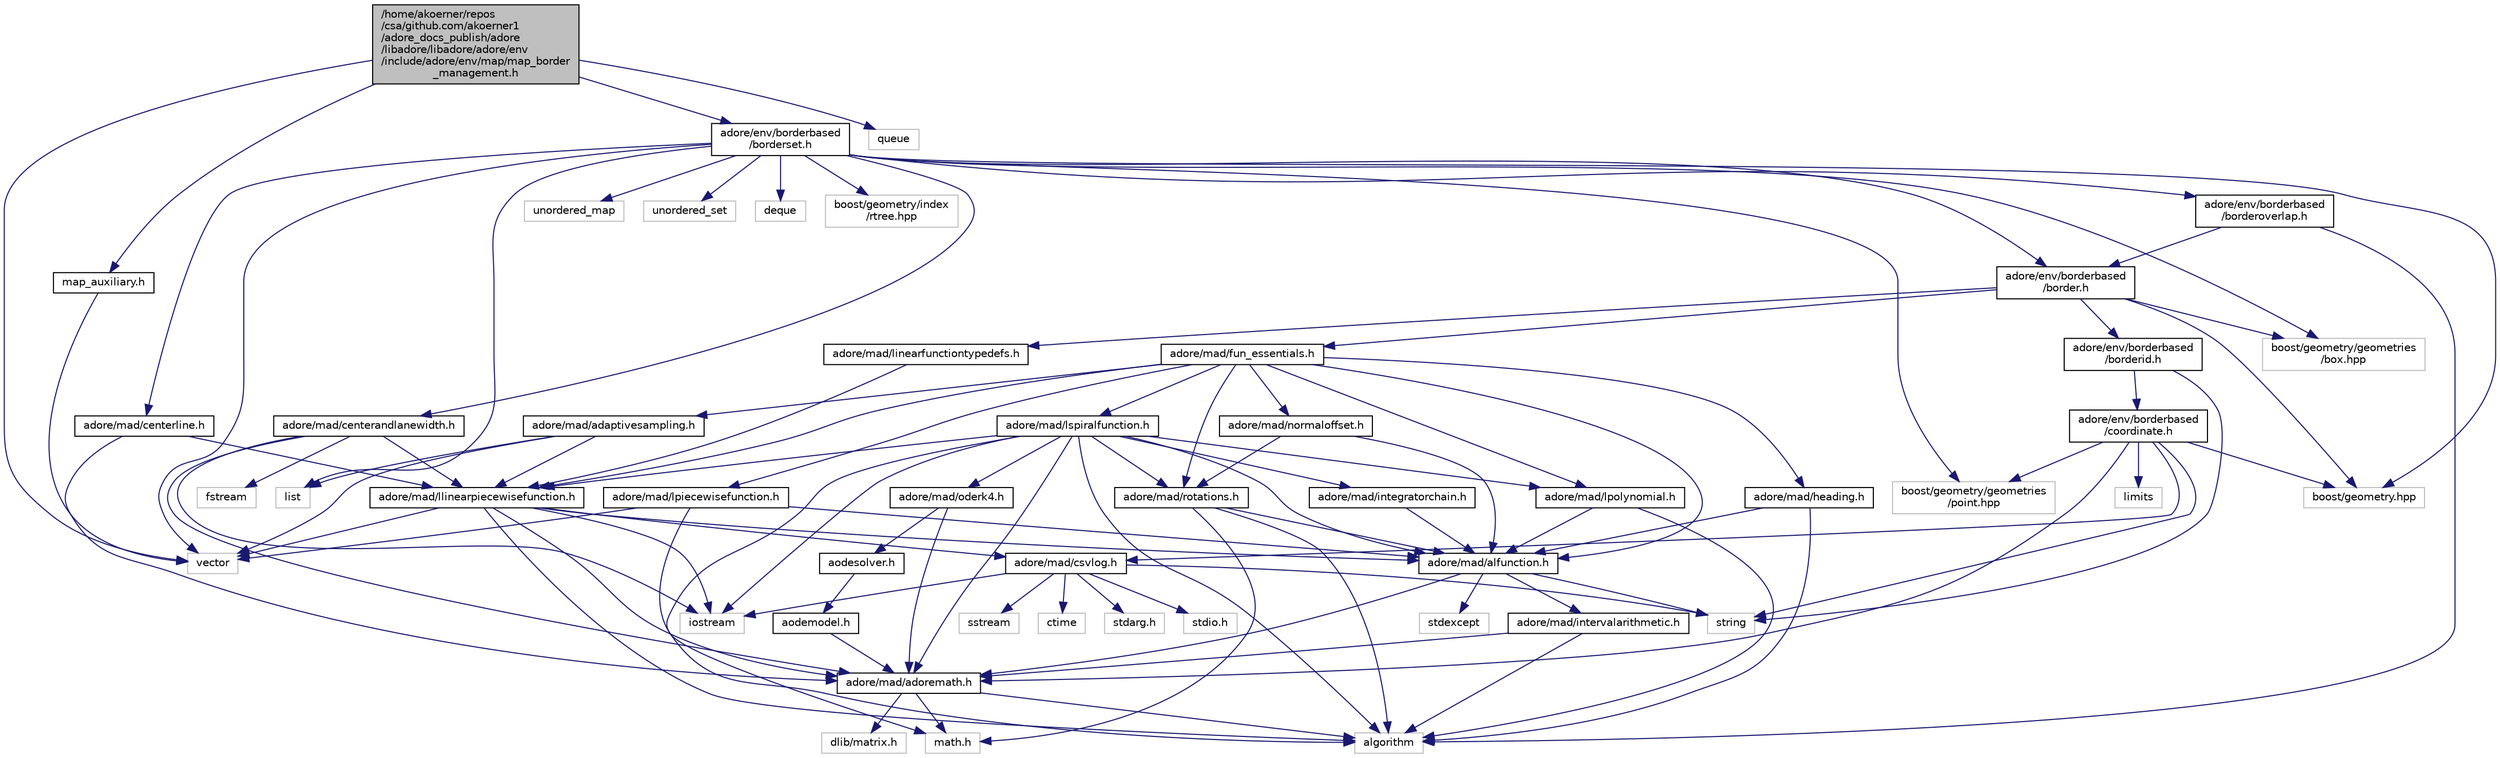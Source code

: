 digraph "/home/akoerner/repos/csa/github.com/akoerner1/adore_docs_publish/adore/libadore/libadore/adore/env/include/adore/env/map/map_border_management.h"
{
 // LATEX_PDF_SIZE
  edge [fontname="Helvetica",fontsize="10",labelfontname="Helvetica",labelfontsize="10"];
  node [fontname="Helvetica",fontsize="10",shape=record];
  Node1 [label="/home/akoerner/repos\l/csa/github.com/akoerner1\l/adore_docs_publish/adore\l/libadore/libadore/adore/env\l/include/adore/env/map/map_border\l_management.h",height=0.2,width=0.4,color="black", fillcolor="grey75", style="filled", fontcolor="black",tooltip=" "];
  Node1 -> Node2 [color="midnightblue",fontsize="10",style="solid",fontname="Helvetica"];
  Node2 [label="adore/env/borderbased\l/borderset.h",height=0.2,width=0.4,color="black", fillcolor="white", style="filled",URL="$borderset_8h.html",tooltip=" "];
  Node2 -> Node3 [color="midnightblue",fontsize="10",style="solid",fontname="Helvetica"];
  Node3 [label="adore/env/borderbased\l/border.h",height=0.2,width=0.4,color="black", fillcolor="white", style="filled",URL="$border_8h.html",tooltip=" "];
  Node3 -> Node4 [color="midnightblue",fontsize="10",style="solid",fontname="Helvetica"];
  Node4 [label="adore/env/borderbased\l/borderid.h",height=0.2,width=0.4,color="black", fillcolor="white", style="filled",URL="$borderid_8h.html",tooltip=" "];
  Node4 -> Node5 [color="midnightblue",fontsize="10",style="solid",fontname="Helvetica"];
  Node5 [label="adore/env/borderbased\l/coordinate.h",height=0.2,width=0.4,color="black", fillcolor="white", style="filled",URL="$libadore_2libadore_2adore_2env_2include_2adore_2env_2borderbased_2coordinate_8h.html",tooltip=" "];
  Node5 -> Node6 [color="midnightblue",fontsize="10",style="solid",fontname="Helvetica"];
  Node6 [label="limits",height=0.2,width=0.4,color="grey75", fillcolor="white", style="filled",tooltip=" "];
  Node5 -> Node7 [color="midnightblue",fontsize="10",style="solid",fontname="Helvetica"];
  Node7 [label="adore/mad/adoremath.h",height=0.2,width=0.4,color="black", fillcolor="white", style="filled",URL="$adoremath_8h.html",tooltip=" "];
  Node7 -> Node8 [color="midnightblue",fontsize="10",style="solid",fontname="Helvetica"];
  Node8 [label="dlib/matrix.h",height=0.2,width=0.4,color="grey75", fillcolor="white", style="filled",tooltip=" "];
  Node7 -> Node9 [color="midnightblue",fontsize="10",style="solid",fontname="Helvetica"];
  Node9 [label="math.h",height=0.2,width=0.4,color="grey75", fillcolor="white", style="filled",tooltip=" "];
  Node7 -> Node10 [color="midnightblue",fontsize="10",style="solid",fontname="Helvetica"];
  Node10 [label="algorithm",height=0.2,width=0.4,color="grey75", fillcolor="white", style="filled",tooltip=" "];
  Node5 -> Node11 [color="midnightblue",fontsize="10",style="solid",fontname="Helvetica"];
  Node11 [label="string",height=0.2,width=0.4,color="grey75", fillcolor="white", style="filled",tooltip=" "];
  Node5 -> Node12 [color="midnightblue",fontsize="10",style="solid",fontname="Helvetica"];
  Node12 [label="boost/geometry.hpp",height=0.2,width=0.4,color="grey75", fillcolor="white", style="filled",tooltip=" "];
  Node5 -> Node13 [color="midnightblue",fontsize="10",style="solid",fontname="Helvetica"];
  Node13 [label="boost/geometry/geometries\l/point.hpp",height=0.2,width=0.4,color="grey75", fillcolor="white", style="filled",tooltip=" "];
  Node5 -> Node14 [color="midnightblue",fontsize="10",style="solid",fontname="Helvetica"];
  Node14 [label="adore/mad/csvlog.h",height=0.2,width=0.4,color="black", fillcolor="white", style="filled",URL="$csvlog_8h.html",tooltip=" "];
  Node14 -> Node15 [color="midnightblue",fontsize="10",style="solid",fontname="Helvetica"];
  Node15 [label="stdarg.h",height=0.2,width=0.4,color="grey75", fillcolor="white", style="filled",tooltip=" "];
  Node14 -> Node16 [color="midnightblue",fontsize="10",style="solid",fontname="Helvetica"];
  Node16 [label="stdio.h",height=0.2,width=0.4,color="grey75", fillcolor="white", style="filled",tooltip=" "];
  Node14 -> Node11 [color="midnightblue",fontsize="10",style="solid",fontname="Helvetica"];
  Node14 -> Node17 [color="midnightblue",fontsize="10",style="solid",fontname="Helvetica"];
  Node17 [label="sstream",height=0.2,width=0.4,color="grey75", fillcolor="white", style="filled",tooltip=" "];
  Node14 -> Node18 [color="midnightblue",fontsize="10",style="solid",fontname="Helvetica"];
  Node18 [label="iostream",height=0.2,width=0.4,color="grey75", fillcolor="white", style="filled",tooltip=" "];
  Node14 -> Node19 [color="midnightblue",fontsize="10",style="solid",fontname="Helvetica"];
  Node19 [label="ctime",height=0.2,width=0.4,color="grey75", fillcolor="white", style="filled",tooltip=" "];
  Node4 -> Node11 [color="midnightblue",fontsize="10",style="solid",fontname="Helvetica"];
  Node3 -> Node20 [color="midnightblue",fontsize="10",style="solid",fontname="Helvetica"];
  Node20 [label="adore/mad/fun_essentials.h",height=0.2,width=0.4,color="black", fillcolor="white", style="filled",URL="$fun__essentials_8h.html",tooltip=" "];
  Node20 -> Node21 [color="midnightblue",fontsize="10",style="solid",fontname="Helvetica"];
  Node21 [label="adore/mad/alfunction.h",height=0.2,width=0.4,color="black", fillcolor="white", style="filled",URL="$alfunction_8h.html",tooltip=" "];
  Node21 -> Node7 [color="midnightblue",fontsize="10",style="solid",fontname="Helvetica"];
  Node21 -> Node22 [color="midnightblue",fontsize="10",style="solid",fontname="Helvetica"];
  Node22 [label="adore/mad/intervalarithmetic.h",height=0.2,width=0.4,color="black", fillcolor="white", style="filled",URL="$intervalarithmetic_8h.html",tooltip=" "];
  Node22 -> Node7 [color="midnightblue",fontsize="10",style="solid",fontname="Helvetica"];
  Node22 -> Node10 [color="midnightblue",fontsize="10",style="solid",fontname="Helvetica"];
  Node21 -> Node23 [color="midnightblue",fontsize="10",style="solid",fontname="Helvetica"];
  Node23 [label="stdexcept",height=0.2,width=0.4,color="grey75", fillcolor="white", style="filled",tooltip=" "];
  Node21 -> Node11 [color="midnightblue",fontsize="10",style="solid",fontname="Helvetica"];
  Node20 -> Node24 [color="midnightblue",fontsize="10",style="solid",fontname="Helvetica"];
  Node24 [label="adore/mad/adaptivesampling.h",height=0.2,width=0.4,color="black", fillcolor="white", style="filled",URL="$adaptivesampling_8h.html",tooltip=" "];
  Node24 -> Node25 [color="midnightblue",fontsize="10",style="solid",fontname="Helvetica"];
  Node25 [label="adore/mad/llinearpiecewisefunction.h",height=0.2,width=0.4,color="black", fillcolor="white", style="filled",URL="$llinearpiecewisefunction_8h.html",tooltip=" "];
  Node25 -> Node21 [color="midnightblue",fontsize="10",style="solid",fontname="Helvetica"];
  Node25 -> Node7 [color="midnightblue",fontsize="10",style="solid",fontname="Helvetica"];
  Node25 -> Node14 [color="midnightblue",fontsize="10",style="solid",fontname="Helvetica"];
  Node25 -> Node26 [color="midnightblue",fontsize="10",style="solid",fontname="Helvetica"];
  Node26 [label="vector",height=0.2,width=0.4,color="grey75", fillcolor="white", style="filled",tooltip=" "];
  Node25 -> Node10 [color="midnightblue",fontsize="10",style="solid",fontname="Helvetica"];
  Node25 -> Node18 [color="midnightblue",fontsize="10",style="solid",fontname="Helvetica"];
  Node24 -> Node27 [color="midnightblue",fontsize="10",style="solid",fontname="Helvetica"];
  Node27 [label="list",height=0.2,width=0.4,color="grey75", fillcolor="white", style="filled",tooltip=" "];
  Node24 -> Node26 [color="midnightblue",fontsize="10",style="solid",fontname="Helvetica"];
  Node20 -> Node25 [color="midnightblue",fontsize="10",style="solid",fontname="Helvetica"];
  Node20 -> Node28 [color="midnightblue",fontsize="10",style="solid",fontname="Helvetica"];
  Node28 [label="adore/mad/lpolynomial.h",height=0.2,width=0.4,color="black", fillcolor="white", style="filled",URL="$lpolynomial_8h.html",tooltip=" "];
  Node28 -> Node21 [color="midnightblue",fontsize="10",style="solid",fontname="Helvetica"];
  Node28 -> Node10 [color="midnightblue",fontsize="10",style="solid",fontname="Helvetica"];
  Node20 -> Node29 [color="midnightblue",fontsize="10",style="solid",fontname="Helvetica"];
  Node29 [label="adore/mad/lspiralfunction.h",height=0.2,width=0.4,color="black", fillcolor="white", style="filled",URL="$lspiralfunction_8h.html",tooltip=" "];
  Node29 -> Node21 [color="midnightblue",fontsize="10",style="solid",fontname="Helvetica"];
  Node29 -> Node28 [color="midnightblue",fontsize="10",style="solid",fontname="Helvetica"];
  Node29 -> Node25 [color="midnightblue",fontsize="10",style="solid",fontname="Helvetica"];
  Node29 -> Node30 [color="midnightblue",fontsize="10",style="solid",fontname="Helvetica"];
  Node30 [label="adore/mad/oderk4.h",height=0.2,width=0.4,color="black", fillcolor="white", style="filled",URL="$oderk4_8h.html",tooltip=" "];
  Node30 -> Node31 [color="midnightblue",fontsize="10",style="solid",fontname="Helvetica"];
  Node31 [label="aodesolver.h",height=0.2,width=0.4,color="black", fillcolor="white", style="filled",URL="$aodesolver_8h.html",tooltip=" "];
  Node31 -> Node32 [color="midnightblue",fontsize="10",style="solid",fontname="Helvetica"];
  Node32 [label="aodemodel.h",height=0.2,width=0.4,color="black", fillcolor="white", style="filled",URL="$aodemodel_8h.html",tooltip=" "];
  Node32 -> Node7 [color="midnightblue",fontsize="10",style="solid",fontname="Helvetica"];
  Node30 -> Node7 [color="midnightblue",fontsize="10",style="solid",fontname="Helvetica"];
  Node29 -> Node7 [color="midnightblue",fontsize="10",style="solid",fontname="Helvetica"];
  Node29 -> Node33 [color="midnightblue",fontsize="10",style="solid",fontname="Helvetica"];
  Node33 [label="adore/mad/rotations.h",height=0.2,width=0.4,color="black", fillcolor="white", style="filled",URL="$rotations_8h.html",tooltip=" "];
  Node33 -> Node21 [color="midnightblue",fontsize="10",style="solid",fontname="Helvetica"];
  Node33 -> Node9 [color="midnightblue",fontsize="10",style="solid",fontname="Helvetica"];
  Node33 -> Node10 [color="midnightblue",fontsize="10",style="solid",fontname="Helvetica"];
  Node29 -> Node34 [color="midnightblue",fontsize="10",style="solid",fontname="Helvetica"];
  Node34 [label="adore/mad/integratorchain.h",height=0.2,width=0.4,color="black", fillcolor="white", style="filled",URL="$integratorchain_8h.html",tooltip=" "];
  Node34 -> Node21 [color="midnightblue",fontsize="10",style="solid",fontname="Helvetica"];
  Node29 -> Node10 [color="midnightblue",fontsize="10",style="solid",fontname="Helvetica"];
  Node29 -> Node9 [color="midnightblue",fontsize="10",style="solid",fontname="Helvetica"];
  Node29 -> Node18 [color="midnightblue",fontsize="10",style="solid",fontname="Helvetica"];
  Node20 -> Node35 [color="midnightblue",fontsize="10",style="solid",fontname="Helvetica"];
  Node35 [label="adore/mad/normaloffset.h",height=0.2,width=0.4,color="black", fillcolor="white", style="filled",URL="$normaloffset_8h.html",tooltip=" "];
  Node35 -> Node21 [color="midnightblue",fontsize="10",style="solid",fontname="Helvetica"];
  Node35 -> Node33 [color="midnightblue",fontsize="10",style="solid",fontname="Helvetica"];
  Node20 -> Node36 [color="midnightblue",fontsize="10",style="solid",fontname="Helvetica"];
  Node36 [label="adore/mad/heading.h",height=0.2,width=0.4,color="black", fillcolor="white", style="filled",URL="$heading_8h.html",tooltip=" "];
  Node36 -> Node21 [color="midnightblue",fontsize="10",style="solid",fontname="Helvetica"];
  Node36 -> Node10 [color="midnightblue",fontsize="10",style="solid",fontname="Helvetica"];
  Node20 -> Node33 [color="midnightblue",fontsize="10",style="solid",fontname="Helvetica"];
  Node20 -> Node37 [color="midnightblue",fontsize="10",style="solid",fontname="Helvetica"];
  Node37 [label="adore/mad/lpiecewisefunction.h",height=0.2,width=0.4,color="black", fillcolor="white", style="filled",URL="$lpiecewisefunction_8h.html",tooltip=" "];
  Node37 -> Node21 [color="midnightblue",fontsize="10",style="solid",fontname="Helvetica"];
  Node37 -> Node26 [color="midnightblue",fontsize="10",style="solid",fontname="Helvetica"];
  Node37 -> Node10 [color="midnightblue",fontsize="10",style="solid",fontname="Helvetica"];
  Node3 -> Node12 [color="midnightblue",fontsize="10",style="solid",fontname="Helvetica"];
  Node3 -> Node38 [color="midnightblue",fontsize="10",style="solid",fontname="Helvetica"];
  Node38 [label="boost/geometry/geometries\l/box.hpp",height=0.2,width=0.4,color="grey75", fillcolor="white", style="filled",tooltip=" "];
  Node3 -> Node39 [color="midnightblue",fontsize="10",style="solid",fontname="Helvetica"];
  Node39 [label="adore/mad/linearfunctiontypedefs.h",height=0.2,width=0.4,color="black", fillcolor="white", style="filled",URL="$linearfunctiontypedefs_8h.html",tooltip=" "];
  Node39 -> Node25 [color="midnightblue",fontsize="10",style="solid",fontname="Helvetica"];
  Node2 -> Node40 [color="midnightblue",fontsize="10",style="solid",fontname="Helvetica"];
  Node40 [label="adore/env/borderbased\l/borderoverlap.h",height=0.2,width=0.4,color="black", fillcolor="white", style="filled",URL="$borderoverlap_8h.html",tooltip=" "];
  Node40 -> Node10 [color="midnightblue",fontsize="10",style="solid",fontname="Helvetica"];
  Node40 -> Node3 [color="midnightblue",fontsize="10",style="solid",fontname="Helvetica"];
  Node2 -> Node27 [color="midnightblue",fontsize="10",style="solid",fontname="Helvetica"];
  Node2 -> Node41 [color="midnightblue",fontsize="10",style="solid",fontname="Helvetica"];
  Node41 [label="unordered_map",height=0.2,width=0.4,color="grey75", fillcolor="white", style="filled",tooltip=" "];
  Node2 -> Node42 [color="midnightblue",fontsize="10",style="solid",fontname="Helvetica"];
  Node42 [label="unordered_set",height=0.2,width=0.4,color="grey75", fillcolor="white", style="filled",tooltip=" "];
  Node2 -> Node26 [color="midnightblue",fontsize="10",style="solid",fontname="Helvetica"];
  Node2 -> Node43 [color="midnightblue",fontsize="10",style="solid",fontname="Helvetica"];
  Node43 [label="deque",height=0.2,width=0.4,color="grey75", fillcolor="white", style="filled",tooltip=" "];
  Node2 -> Node12 [color="midnightblue",fontsize="10",style="solid",fontname="Helvetica"];
  Node2 -> Node13 [color="midnightblue",fontsize="10",style="solid",fontname="Helvetica"];
  Node2 -> Node38 [color="midnightblue",fontsize="10",style="solid",fontname="Helvetica"];
  Node2 -> Node44 [color="midnightblue",fontsize="10",style="solid",fontname="Helvetica"];
  Node44 [label="boost/geometry/index\l/rtree.hpp",height=0.2,width=0.4,color="grey75", fillcolor="white", style="filled",tooltip=" "];
  Node2 -> Node45 [color="midnightblue",fontsize="10",style="solid",fontname="Helvetica"];
  Node45 [label="adore/mad/centerline.h",height=0.2,width=0.4,color="black", fillcolor="white", style="filled",URL="$centerline_8h.html",tooltip=" "];
  Node45 -> Node7 [color="midnightblue",fontsize="10",style="solid",fontname="Helvetica"];
  Node45 -> Node25 [color="midnightblue",fontsize="10",style="solid",fontname="Helvetica"];
  Node2 -> Node46 [color="midnightblue",fontsize="10",style="solid",fontname="Helvetica"];
  Node46 [label="adore/mad/centerandlanewidth.h",height=0.2,width=0.4,color="black", fillcolor="white", style="filled",URL="$centerandlanewidth_8h.html",tooltip=" "];
  Node46 -> Node7 [color="midnightblue",fontsize="10",style="solid",fontname="Helvetica"];
  Node46 -> Node25 [color="midnightblue",fontsize="10",style="solid",fontname="Helvetica"];
  Node46 -> Node18 [color="midnightblue",fontsize="10",style="solid",fontname="Helvetica"];
  Node46 -> Node47 [color="midnightblue",fontsize="10",style="solid",fontname="Helvetica"];
  Node47 [label="fstream",height=0.2,width=0.4,color="grey75", fillcolor="white", style="filled",tooltip=" "];
  Node1 -> Node48 [color="midnightblue",fontsize="10",style="solid",fontname="Helvetica"];
  Node48 [label="map_auxiliary.h",height=0.2,width=0.4,color="black", fillcolor="white", style="filled",URL="$map__auxiliary_8h.html",tooltip=" "];
  Node48 -> Node26 [color="midnightblue",fontsize="10",style="solid",fontname="Helvetica"];
  Node1 -> Node26 [color="midnightblue",fontsize="10",style="solid",fontname="Helvetica"];
  Node1 -> Node49 [color="midnightblue",fontsize="10",style="solid",fontname="Helvetica"];
  Node49 [label="queue",height=0.2,width=0.4,color="grey75", fillcolor="white", style="filled",tooltip=" "];
}
